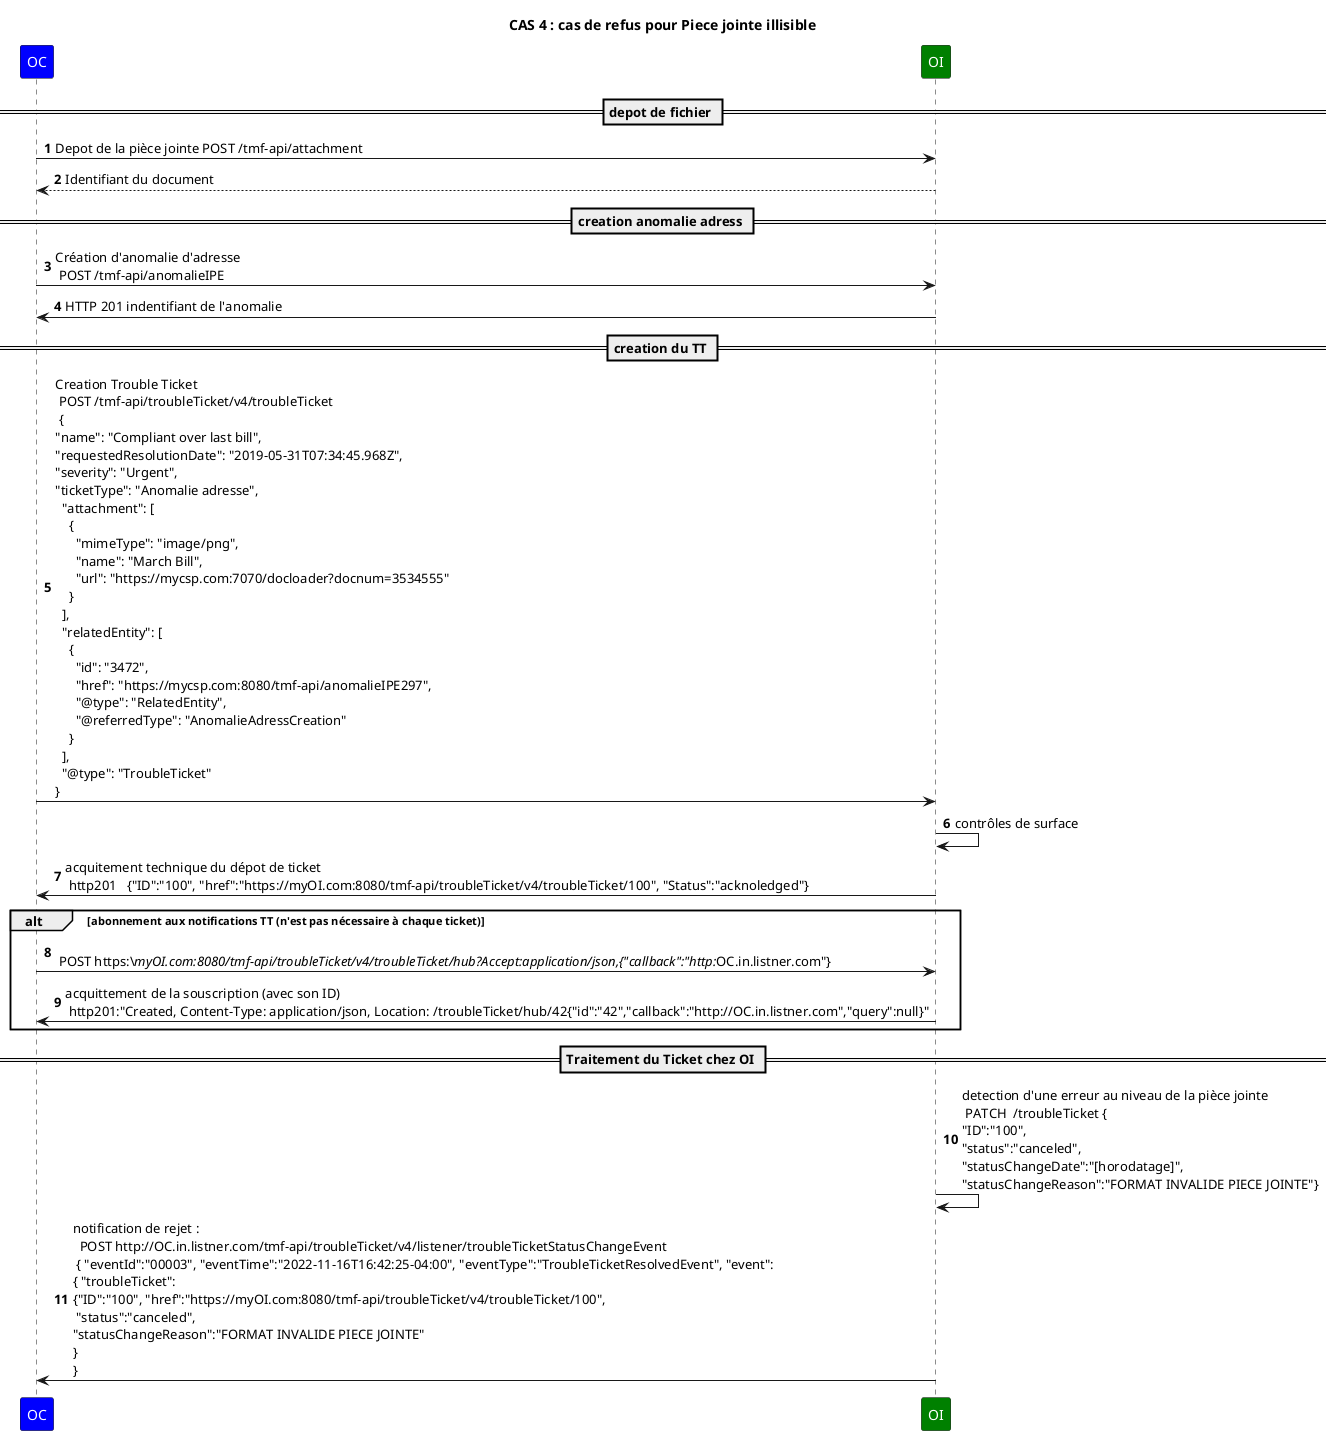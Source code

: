 @startuml

skinparam ParticipantFontColor automatic

title: CAS 4 : cas de refus pour Piece jointe illisible

autonumber

participant OC #Blue
participant OI #Green

== depot de fichier ==
OC->OI: Depot de la pièce jointe POST /tmf-api/attachment
OI --> OC: Identifiant du document
== creation anomalie adress ==
OC->OI: Création d'anomalie d'adresse \n POST /tmf-api/anomalieIPE
OI->OC: HTTP 201 indentifiant de l'anomalie
== creation du TT ==
OC->OI: Creation Trouble Ticket \n POST /tmf-api/troubleTicket/v4/troubleTicket \n {\n"name": "Compliant over last bill",\n"requestedResolutionDate": "2019-05-31T07:34:45.968Z",\n"severity": "Urgent",\n"ticketType": "Anomalie adresse",\n  "attachment": [\n    {\n      "mimeType": "image/png",\n      "name": "March Bill",\n      "url": "https://mycsp.com:7070/docloader?docnum=3534555"\n    }\n  ],\n  "relatedEntity": [\n    {\n      "id": "3472",\n      "href": "https://mycsp.com:8080/tmf-api/anomalieIPE297",\n      "@type": "RelatedEntity",\n      "@referredType": "AnomalieAdressCreation"\n    }\n  ],\n  "@type": "TroubleTicket"\n}

OI->OI: contrôles de surface

OI->OC: acquitement technique du dépot de ticket \n http201   {"ID":"100", "href":"https://myOI.com:8080/tmf-api/troubleTicket/v4/troubleTicket/100", "Status":"acknoledged"}

alt abonnement aux notifications TT (n'est pas nécessaire à chaque ticket)
OC->OI:  \n POST https:\//myOI.com:8080/tmf-api/troubleTicket/v4/troubleTicket/hub?Accept:application/json,{"callback":"http://OC.in.listner.com"}
OI->OC: acquittement de la souscription (avec son ID) \n http201:"Created, Content-Type: application/json, Location: /troubleTicket/hub/42{"id":"42","callback":"http://OC.in.listner.com","query":null}"

end
== Traitement du Ticket chez OI ==

OI->OI: detection d'une erreur au niveau de la pièce jointe \n PATCH  /troubleTicket {\n"ID":"100",\n"status":"canceled",\n"statusChangeDate":"[horodatage]",\n"statusChangeReason":"FORMAT INVALIDE PIECE JOINTE"}

OI->OC: notification de rejet : \n  POST http://OC.in.listner.com/tmf-api/troubleTicket/v4/listener/troubleTicketStatusChangeEvent \n { "eventId":"00003", "eventTime":"2022-11-16T16:42:25-04:00", "eventType":"TroubleTicketResolvedEvent", "event": \n{ "troubleTicket": \n{"ID":"100", "href":"https://myOI.com:8080/tmf-api/troubleTicket/v4/troubleTicket/100",\n "status":"canceled",\n"statusChangeReason":"FORMAT INVALIDE PIECE JOINTE"\n} \n}


@enduml





